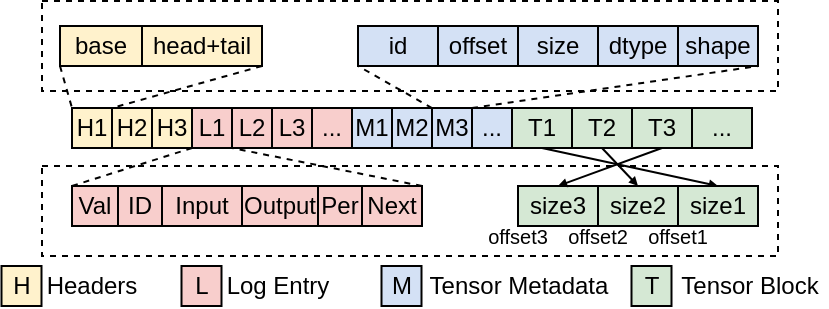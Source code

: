 <mxfile version="24.6.4" type="github">
  <diagram name="第 1 页" id="q47ceQET-lBrQGYnmJl6">
    <mxGraphModel dx="557" dy="321" grid="1" gridSize="10" guides="1" tooltips="1" connect="1" arrows="1" fold="1" page="1" pageScale="1" pageWidth="827" pageHeight="1169" math="0" shadow="0">
      <root>
        <mxCell id="0" />
        <mxCell id="1" parent="0" />
        <mxCell id="TQA_yxQpwjq6LsuZZ2Uv-115" value="" style="rounded=0;whiteSpace=wrap;html=1;fillColor=none;dashed=1;" parent="1" vertex="1">
          <mxGeometry x="210" y="197.5" width="368" height="45" as="geometry" />
        </mxCell>
        <mxCell id="TQA_yxQpwjq6LsuZZ2Uv-114" value="" style="rounded=0;whiteSpace=wrap;html=1;fillColor=none;dashed=1;" parent="1" vertex="1">
          <mxGeometry x="210" y="280" width="368" height="45" as="geometry" />
        </mxCell>
        <mxCell id="TQA_yxQpwjq6LsuZZ2Uv-39" value="" style="endArrow=none;dashed=1;html=1;rounded=0;entryX=0;entryY=1;entryDx=0;entryDy=0;exitX=0;exitY=0;exitDx=0;exitDy=0;" parent="1" source="TQA_yxQpwjq6LsuZZ2Uv-53" target="TQA_yxQpwjq6LsuZZ2Uv-78" edge="1">
          <mxGeometry width="50" height="50" relative="1" as="geometry">
            <mxPoint x="458" y="250" as="sourcePoint" />
            <mxPoint x="338.44" y="219.74" as="targetPoint" />
          </mxGeometry>
        </mxCell>
        <mxCell id="TQA_yxQpwjq6LsuZZ2Uv-103" style="rounded=0;orthogonalLoop=1;jettySize=auto;html=1;entryX=0.5;entryY=0;entryDx=0;entryDy=0;exitX=0.5;exitY=1;exitDx=0;exitDy=0;endSize=2;endArrow=block;endFill=1;" parent="1" source="TQA_yxQpwjq6LsuZZ2Uv-46" target="TQA_yxQpwjq6LsuZZ2Uv-93" edge="1">
          <mxGeometry relative="1" as="geometry" />
        </mxCell>
        <mxCell id="TQA_yxQpwjq6LsuZZ2Uv-46" value="T1" style="whiteSpace=wrap;html=1;aspect=fixed;fillColor=#D5E8D4;" parent="1" vertex="1">
          <mxGeometry x="445" y="251" width="30" height="20" as="geometry" />
        </mxCell>
        <mxCell id="TQA_yxQpwjq6LsuZZ2Uv-102" style="rounded=0;orthogonalLoop=1;jettySize=auto;html=1;entryX=0.5;entryY=0;entryDx=0;entryDy=0;exitX=0.5;exitY=1;exitDx=0;exitDy=0;endSize=2;endArrow=block;endFill=1;" parent="1" source="TQA_yxQpwjq6LsuZZ2Uv-47" target="TQA_yxQpwjq6LsuZZ2Uv-92" edge="1">
          <mxGeometry relative="1" as="geometry" />
        </mxCell>
        <mxCell id="TQA_yxQpwjq6LsuZZ2Uv-47" value="T2" style="whiteSpace=wrap;html=1;aspect=fixed;fillColor=#D5E8D4;" parent="1" vertex="1">
          <mxGeometry x="475" y="251" width="30" height="20" as="geometry" />
        </mxCell>
        <mxCell id="TQA_yxQpwjq6LsuZZ2Uv-48" value="T3" style="whiteSpace=wrap;html=1;aspect=fixed;fillColor=#D5E8D4;" parent="1" vertex="1">
          <mxGeometry x="505" y="251" width="30" height="20" as="geometry" />
        </mxCell>
        <mxCell id="TQA_yxQpwjq6LsuZZ2Uv-51" value="M1" style="rounded=0;whiteSpace=wrap;html=1;fillColor=#D4E1F5;" parent="1" vertex="1">
          <mxGeometry x="365" y="251" width="20" height="20" as="geometry" />
        </mxCell>
        <mxCell id="TQA_yxQpwjq6LsuZZ2Uv-52" value="M2" style="rounded=0;whiteSpace=wrap;html=1;fillColor=#D4E1F5;" parent="1" vertex="1">
          <mxGeometry x="385" y="251" width="20" height="20" as="geometry" />
        </mxCell>
        <mxCell id="TQA_yxQpwjq6LsuZZ2Uv-53" value="M3" style="rounded=0;whiteSpace=wrap;html=1;fillColor=#D4E1F5;" parent="1" vertex="1">
          <mxGeometry x="405" y="251" width="20" height="20" as="geometry" />
        </mxCell>
        <mxCell id="TQA_yxQpwjq6LsuZZ2Uv-56" value="L1" style="rounded=0;whiteSpace=wrap;html=1;fillColor=#F8CECC;" parent="1" vertex="1">
          <mxGeometry x="285" y="251" width="20" height="20" as="geometry" />
        </mxCell>
        <mxCell id="TQA_yxQpwjq6LsuZZ2Uv-57" value="L2" style="rounded=0;whiteSpace=wrap;html=1;fillColor=#F8CECC;" parent="1" vertex="1">
          <mxGeometry x="305" y="251" width="20" height="20" as="geometry" />
        </mxCell>
        <mxCell id="TQA_yxQpwjq6LsuZZ2Uv-58" value="L3" style="rounded=0;whiteSpace=wrap;html=1;fillColor=#F8CECC;" parent="1" vertex="1">
          <mxGeometry x="325" y="251" width="20" height="20" as="geometry" />
        </mxCell>
        <mxCell id="TQA_yxQpwjq6LsuZZ2Uv-66" value="" style="endArrow=none;dashed=1;html=1;rounded=0;entryX=0;entryY=1;entryDx=0;entryDy=0;exitX=0;exitY=0;exitDx=0;exitDy=0;" parent="1" source="TQA_yxQpwjq6LsuZZ2Uv-83" target="TQA_yxQpwjq6LsuZZ2Uv-56" edge="1">
          <mxGeometry width="50" height="50" relative="1" as="geometry">
            <mxPoint x="317" y="295" as="sourcePoint" />
            <mxPoint x="348" y="238" as="targetPoint" />
          </mxGeometry>
        </mxCell>
        <mxCell id="TQA_yxQpwjq6LsuZZ2Uv-67" value="" style="endArrow=none;dashed=1;html=1;rounded=0;entryX=0;entryY=1;entryDx=0;entryDy=0;exitX=1;exitY=0;exitDx=0;exitDy=0;" parent="1" source="TQA_yxQpwjq6LsuZZ2Uv-134" target="TQA_yxQpwjq6LsuZZ2Uv-57" edge="1">
          <mxGeometry width="50" height="50" relative="1" as="geometry">
            <mxPoint x="493" y="295" as="sourcePoint" />
            <mxPoint x="378" y="280" as="targetPoint" />
          </mxGeometry>
        </mxCell>
        <mxCell id="TQA_yxQpwjq6LsuZZ2Uv-75" value="..." style="rounded=0;whiteSpace=wrap;html=1;fillColor=#F8CECC;" parent="1" vertex="1">
          <mxGeometry x="345" y="251" width="20" height="20" as="geometry" />
        </mxCell>
        <mxCell id="TQA_yxQpwjq6LsuZZ2Uv-78" value="id" style="rounded=0;whiteSpace=wrap;html=1;fillColor=#D4E1F5;" parent="1" vertex="1">
          <mxGeometry x="368" y="210" width="40" height="20" as="geometry" />
        </mxCell>
        <mxCell id="TQA_yxQpwjq6LsuZZ2Uv-79" value="offset" style="rounded=0;whiteSpace=wrap;html=1;fillColor=#D4E1F5;" parent="1" vertex="1">
          <mxGeometry x="408" y="210" width="40" height="20" as="geometry" />
        </mxCell>
        <mxCell id="TQA_yxQpwjq6LsuZZ2Uv-80" value="size" style="rounded=0;whiteSpace=wrap;html=1;fillColor=#D4E1F5;" parent="1" vertex="1">
          <mxGeometry x="448" y="210" width="40" height="20" as="geometry" />
        </mxCell>
        <mxCell id="TQA_yxQpwjq6LsuZZ2Uv-81" value="dtype" style="rounded=0;whiteSpace=wrap;html=1;fillColor=#D4E1F5;" parent="1" vertex="1">
          <mxGeometry x="488" y="210" width="40" height="20" as="geometry" />
        </mxCell>
        <mxCell id="TQA_yxQpwjq6LsuZZ2Uv-82" value="shape" style="rounded=0;whiteSpace=wrap;html=1;fillColor=#D4E1F5;" parent="1" vertex="1">
          <mxGeometry x="528" y="210" width="40" height="20" as="geometry" />
        </mxCell>
        <mxCell id="TQA_yxQpwjq6LsuZZ2Uv-83" value="Val" style="rounded=0;whiteSpace=wrap;html=1;fillColor=#F8CECC;" parent="1" vertex="1">
          <mxGeometry x="225" y="290" width="23" height="20" as="geometry" />
        </mxCell>
        <mxCell id="TQA_yxQpwjq6LsuZZ2Uv-84" value="ID" style="rounded=0;whiteSpace=wrap;html=1;fillColor=#F8CECC;" parent="1" vertex="1">
          <mxGeometry x="248" y="290" width="22" height="20" as="geometry" />
        </mxCell>
        <mxCell id="TQA_yxQpwjq6LsuZZ2Uv-86" value="Output" style="rounded=0;whiteSpace=wrap;html=1;fillColor=#F8CECC;" parent="1" vertex="1">
          <mxGeometry x="310" y="290" width="38" height="20" as="geometry" />
        </mxCell>
        <mxCell id="TQA_yxQpwjq6LsuZZ2Uv-88" value="Input" style="rounded=0;whiteSpace=wrap;html=1;fillColor=#F8CECC;" parent="1" vertex="1">
          <mxGeometry x="270" y="290" width="40" height="20" as="geometry" />
        </mxCell>
        <mxCell id="TQA_yxQpwjq6LsuZZ2Uv-89" value="" style="endArrow=none;dashed=1;html=1;rounded=0;entryX=1;entryY=1;entryDx=0;entryDy=0;exitX=1;exitY=0;exitDx=0;exitDy=0;" parent="1" source="TQA_yxQpwjq6LsuZZ2Uv-53" target="TQA_yxQpwjq6LsuZZ2Uv-82" edge="1">
          <mxGeometry width="50" height="50" relative="1" as="geometry">
            <mxPoint x="428" y="260" as="sourcePoint" />
            <mxPoint x="348" y="240" as="targetPoint" />
          </mxGeometry>
        </mxCell>
        <mxCell id="TQA_yxQpwjq6LsuZZ2Uv-91" value="size3" style="rounded=0;whiteSpace=wrap;html=1;fillColor=#D5E8D4;" parent="1" vertex="1">
          <mxGeometry x="448" y="290" width="40" height="20" as="geometry" />
        </mxCell>
        <mxCell id="TQA_yxQpwjq6LsuZZ2Uv-92" value="size2" style="rounded=0;whiteSpace=wrap;html=1;fillColor=#D5E8D4;" parent="1" vertex="1">
          <mxGeometry x="488" y="290" width="40" height="20" as="geometry" />
        </mxCell>
        <mxCell id="TQA_yxQpwjq6LsuZZ2Uv-93" value="size1" style="rounded=0;whiteSpace=wrap;html=1;fillColor=#D5E8D4;" parent="1" vertex="1">
          <mxGeometry x="528" y="290" width="40" height="20" as="geometry" />
        </mxCell>
        <mxCell id="TQA_yxQpwjq6LsuZZ2Uv-97" value="&lt;font style=&quot;font-size: 10px;&quot;&gt;offset3&lt;/font&gt;" style="text;html=1;align=center;verticalAlign=middle;whiteSpace=wrap;rounded=0;" parent="1" vertex="1">
          <mxGeometry x="428" y="310" width="40" height="10" as="geometry" />
        </mxCell>
        <mxCell id="TQA_yxQpwjq6LsuZZ2Uv-98" value="&lt;font style=&quot;font-size: 10px;&quot;&gt;offset2&lt;/font&gt;" style="text;html=1;align=center;verticalAlign=middle;whiteSpace=wrap;rounded=0;" parent="1" vertex="1">
          <mxGeometry x="468" y="310" width="40" height="10" as="geometry" />
        </mxCell>
        <mxCell id="TQA_yxQpwjq6LsuZZ2Uv-99" value="&lt;font style=&quot;font-size: 10px;&quot;&gt;offset1&lt;/font&gt;" style="text;html=1;align=center;verticalAlign=middle;whiteSpace=wrap;rounded=0;" parent="1" vertex="1">
          <mxGeometry x="508" y="310" width="40" height="10" as="geometry" />
        </mxCell>
        <mxCell id="TQA_yxQpwjq6LsuZZ2Uv-100" style="rounded=0;orthogonalLoop=1;jettySize=auto;html=1;entryX=0.5;entryY=0;entryDx=0;entryDy=0;endSize=2;endArrow=block;endFill=1;exitX=0.5;exitY=1;exitDx=0;exitDy=0;" parent="1" source="TQA_yxQpwjq6LsuZZ2Uv-48" target="TQA_yxQpwjq6LsuZZ2Uv-91" edge="1">
          <mxGeometry relative="1" as="geometry" />
        </mxCell>
        <mxCell id="TQA_yxQpwjq6LsuZZ2Uv-104" value="H1" style="rounded=0;whiteSpace=wrap;html=1;fillColor=#FFF2CC;" parent="1" vertex="1">
          <mxGeometry x="225" y="251" width="20" height="20" as="geometry" />
        </mxCell>
        <mxCell id="TQA_yxQpwjq6LsuZZ2Uv-119" style="rounded=0;orthogonalLoop=1;jettySize=auto;html=1;exitX=0;exitY=1;exitDx=0;exitDy=0;entryX=0;entryY=0;entryDx=0;entryDy=0;dashed=1;endArrow=none;endFill=0;" parent="1" source="TQA_yxQpwjq6LsuZZ2Uv-116" target="TQA_yxQpwjq6LsuZZ2Uv-104" edge="1">
          <mxGeometry relative="1" as="geometry" />
        </mxCell>
        <mxCell id="TQA_yxQpwjq6LsuZZ2Uv-116" value="base" style="rounded=0;whiteSpace=wrap;html=1;fillColor=#FFF2CC;" parent="1" vertex="1">
          <mxGeometry x="219" y="210" width="41" height="20" as="geometry" />
        </mxCell>
        <mxCell id="TQA_yxQpwjq6LsuZZ2Uv-117" value="..." style="rounded=0;whiteSpace=wrap;html=1;fillColor=#D4E1F5;" parent="1" vertex="1">
          <mxGeometry x="425" y="251" width="20" height="20" as="geometry" />
        </mxCell>
        <mxCell id="TQA_yxQpwjq6LsuZZ2Uv-118" value="..." style="whiteSpace=wrap;html=1;aspect=fixed;fillColor=#D5E8D4;" parent="1" vertex="1">
          <mxGeometry x="535" y="251" width="30" height="20" as="geometry" />
        </mxCell>
        <mxCell id="TQA_yxQpwjq6LsuZZ2Uv-120" style="rounded=0;orthogonalLoop=1;jettySize=auto;html=1;exitX=1;exitY=1;exitDx=0;exitDy=0;entryX=1;entryY=0;entryDx=0;entryDy=0;dashed=1;endArrow=none;endFill=0;" parent="1" source="rZB5jvl6p4SUQoTMz5Is-1" target="TQA_yxQpwjq6LsuZZ2Uv-104" edge="1">
          <mxGeometry relative="1" as="geometry">
            <mxPoint x="228" y="240" as="sourcePoint" />
            <mxPoint x="258" y="260" as="targetPoint" />
          </mxGeometry>
        </mxCell>
        <mxCell id="TQA_yxQpwjq6LsuZZ2Uv-121" value="H2" style="rounded=0;whiteSpace=wrap;html=1;fillColor=#FFF2CC;" parent="1" vertex="1">
          <mxGeometry x="245" y="251" width="20" height="20" as="geometry" />
        </mxCell>
        <mxCell id="TQA_yxQpwjq6LsuZZ2Uv-124" value="H3" style="rounded=0;whiteSpace=wrap;html=1;fillColor=#FFF2CC;" parent="1" vertex="1">
          <mxGeometry x="265" y="251" width="20" height="20" as="geometry" />
        </mxCell>
        <mxCell id="TQA_yxQpwjq6LsuZZ2Uv-126" value="H" style="rounded=0;whiteSpace=wrap;html=1;fillColor=#FFF2CC;" parent="1" vertex="1">
          <mxGeometry x="189.75" y="330" width="20" height="20" as="geometry" />
        </mxCell>
        <mxCell id="TQA_yxQpwjq6LsuZZ2Uv-127" value="Headers" style="text;html=1;align=center;verticalAlign=middle;whiteSpace=wrap;rounded=0;" parent="1" vertex="1">
          <mxGeometry x="209.75" y="332.5" width="50" height="15" as="geometry" />
        </mxCell>
        <mxCell id="TQA_yxQpwjq6LsuZZ2Uv-128" value="L" style="rounded=0;whiteSpace=wrap;html=1;fillColor=#F8CECC;" parent="1" vertex="1">
          <mxGeometry x="279.75" y="330" width="20" height="20" as="geometry" />
        </mxCell>
        <mxCell id="TQA_yxQpwjq6LsuZZ2Uv-129" value="Log Entry" style="text;html=1;align=center;verticalAlign=middle;whiteSpace=wrap;rounded=0;" parent="1" vertex="1">
          <mxGeometry x="297.75" y="332.5" width="60" height="15" as="geometry" />
        </mxCell>
        <mxCell id="TQA_yxQpwjq6LsuZZ2Uv-130" value="M" style="rounded=0;whiteSpace=wrap;html=1;fillColor=#D4E1F5;" parent="1" vertex="1">
          <mxGeometry x="379.75" y="330" width="20" height="20" as="geometry" />
        </mxCell>
        <mxCell id="TQA_yxQpwjq6LsuZZ2Uv-131" value="Tensor Metadata" style="text;html=1;align=center;verticalAlign=middle;whiteSpace=wrap;rounded=0;" parent="1" vertex="1">
          <mxGeometry x="397.75" y="332.5" width="101" height="15" as="geometry" />
        </mxCell>
        <mxCell id="TQA_yxQpwjq6LsuZZ2Uv-132" value="T" style="rounded=0;whiteSpace=wrap;html=1;fillColor=#D5E8D4;" parent="1" vertex="1">
          <mxGeometry x="504.75" y="330" width="20" height="20" as="geometry" />
        </mxCell>
        <mxCell id="TQA_yxQpwjq6LsuZZ2Uv-133" value="Tensor Block" style="text;html=1;align=center;verticalAlign=middle;whiteSpace=wrap;rounded=0;" parent="1" vertex="1">
          <mxGeometry x="524.75" y="332.5" width="77.5" height="15" as="geometry" />
        </mxCell>
        <mxCell id="TQA_yxQpwjq6LsuZZ2Uv-134" value="Next" style="rounded=0;whiteSpace=wrap;html=1;fillColor=#F8CECC;" parent="1" vertex="1">
          <mxGeometry x="370" y="290" width="30" height="20" as="geometry" />
        </mxCell>
        <mxCell id="5uU3GH8L0DY8A3rulkcA-1" value="Per" style="rounded=0;whiteSpace=wrap;html=1;fillColor=#F8CECC;" parent="1" vertex="1">
          <mxGeometry x="348" y="290" width="22" height="20" as="geometry" />
        </mxCell>
        <mxCell id="rZB5jvl6p4SUQoTMz5Is-1" value="head+tail" style="rounded=0;whiteSpace=wrap;html=1;fillColor=#FFF2CC;" vertex="1" parent="1">
          <mxGeometry x="260" y="210" width="60" height="20" as="geometry" />
        </mxCell>
      </root>
    </mxGraphModel>
  </diagram>
</mxfile>
